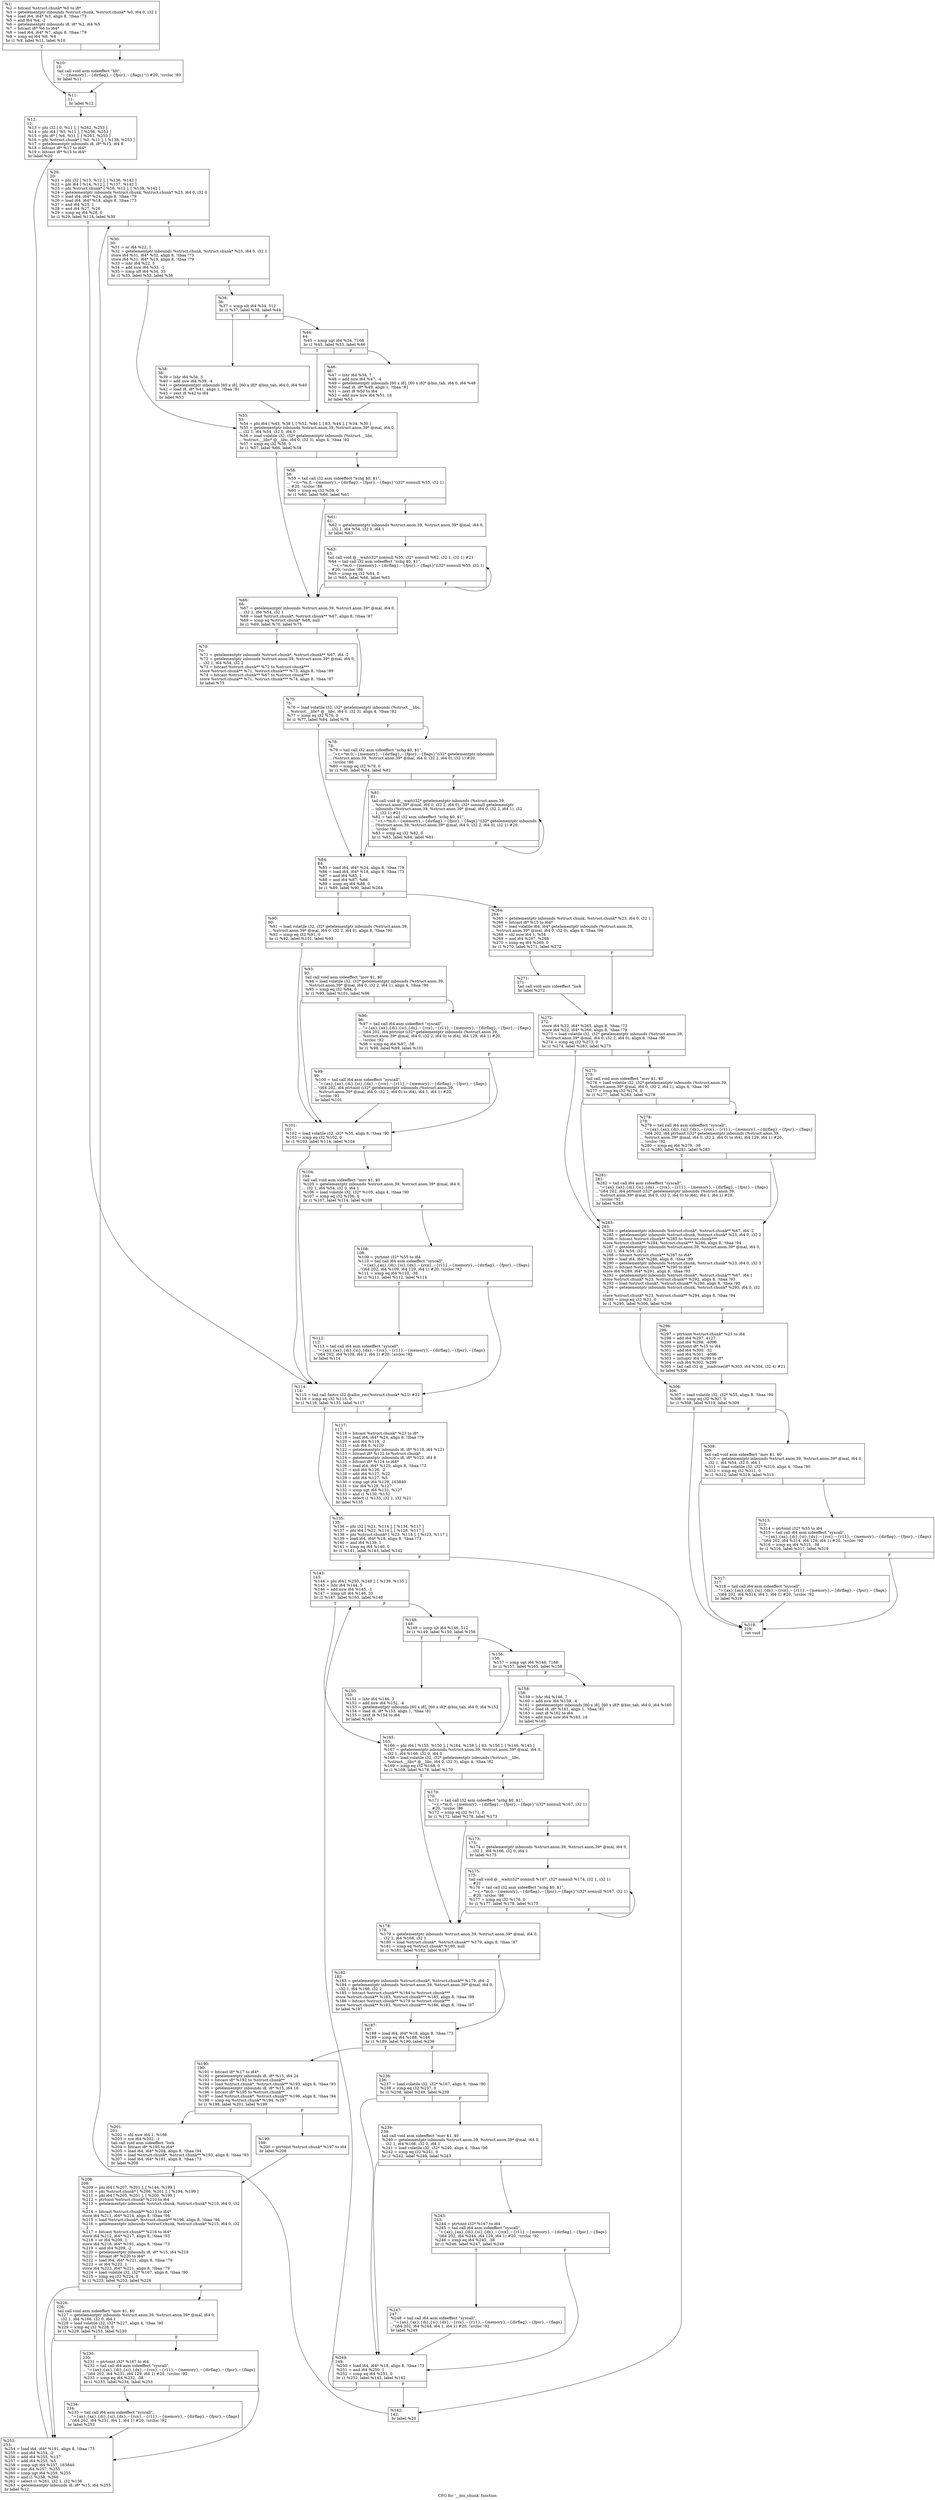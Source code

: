 digraph "CFG for '__bin_chunk' function" {
	label="CFG for '__bin_chunk' function";

	Node0x2290db0 [shape=record,label="{%1:\l  %2 = bitcast %struct.chunk* %0 to i8*\l  %3 = getelementptr inbounds %struct.chunk, %struct.chunk* %0, i64 0, i32 1\l  %4 = load i64, i64* %3, align 8, !tbaa !73\l  %5 = and i64 %4, -2\l  %6 = getelementptr inbounds i8, i8* %2, i64 %5\l  %7 = bitcast i8* %6 to i64*\l  %8 = load i64, i64* %7, align 8, !tbaa !79\l  %9 = icmp eq i64 %8, %4\l  br i1 %9, label %11, label %10\l|{<s0>T|<s1>F}}"];
	Node0x2290db0:s0 -> Node0x2291090;
	Node0x2290db0:s1 -> Node0x2291040;
	Node0x2291040 [shape=record,label="{%10:\l10:                                               \l  tail call void asm sideeffect \"hlt\",\l... \"~\{memory\},~\{dirflag\},~\{fpsr\},~\{flags\}\"() #20, !srcloc !80\l  br label %11\l}"];
	Node0x2291040 -> Node0x2291090;
	Node0x2291090 [shape=record,label="{%11:\l11:                                               \l  br label %12\l}"];
	Node0x2291090 -> Node0x22910e0;
	Node0x22910e0 [shape=record,label="{%12:\l12:                                               \l  %13 = phi i32 [ 0, %11 ], [ %262, %253 ]\l  %14 = phi i64 [ %5, %11 ], [ %256, %253 ]\l  %15 = phi i8* [ %6, %11 ], [ %263, %253 ]\l  %16 = phi %struct.chunk* [ %0, %11 ], [ %138, %253 ]\l  %17 = getelementptr inbounds i8, i8* %15, i64 8\l  %18 = bitcast i8* %17 to i64*\l  %19 = bitcast i8* %15 to i64*\l  br label %20\l}"];
	Node0x22910e0 -> Node0x2291130;
	Node0x2291130 [shape=record,label="{%20:\l20:                                               \l  %21 = phi i32 [ %13, %12 ], [ %136, %142 ]\l  %22 = phi i64 [ %14, %12 ], [ %137, %142 ]\l  %23 = phi %struct.chunk* [ %16, %12 ], [ %138, %142 ]\l  %24 = getelementptr inbounds %struct.chunk, %struct.chunk* %23, i64 0, i32 0\l  %25 = load i64, i64* %24, align 8, !tbaa !79\l  %26 = load i64, i64* %18, align 8, !tbaa !73\l  %27 = and i64 %25, 1\l  %28 = and i64 %27, %26\l  %29 = icmp eq i64 %28, 0\l  br i1 %29, label %114, label %30\l|{<s0>T|<s1>F}}"];
	Node0x2291130:s0 -> Node0x22918b0;
	Node0x2291130:s1 -> Node0x2291180;
	Node0x2291180 [shape=record,label="{%30:\l30:                                               \l  %31 = or i64 %22, 1\l  %32 = getelementptr inbounds %struct.chunk, %struct.chunk* %23, i64 0, i32 1\l  store i64 %31, i64* %32, align 8, !tbaa !73\l  store i64 %31, i64* %19, align 8, !tbaa !79\l  %33 = lshr i64 %22, 5\l  %34 = add nsw i64 %33, -1\l  %35 = icmp ult i64 %34, 33\l  br i1 %35, label %53, label %36\l|{<s0>T|<s1>F}}"];
	Node0x2291180:s0 -> Node0x2291310;
	Node0x2291180:s1 -> Node0x22911d0;
	Node0x22911d0 [shape=record,label="{%36:\l36:                                               \l  %37 = icmp ult i64 %34, 512\l  br i1 %37, label %38, label %44\l|{<s0>T|<s1>F}}"];
	Node0x22911d0:s0 -> Node0x2291220;
	Node0x22911d0:s1 -> Node0x2291270;
	Node0x2291220 [shape=record,label="{%38:\l38:                                               \l  %39 = lshr i64 %34, 3\l  %40 = add nsw i64 %39, -4\l  %41 = getelementptr inbounds [60 x i8], [60 x i8]* @bin_tab, i64 0, i64 %40\l  %42 = load i8, i8* %41, align 1, !tbaa !81\l  %43 = zext i8 %42 to i64\l  br label %53\l}"];
	Node0x2291220 -> Node0x2291310;
	Node0x2291270 [shape=record,label="{%44:\l44:                                               \l  %45 = icmp ugt i64 %34, 7168\l  br i1 %45, label %53, label %46\l|{<s0>T|<s1>F}}"];
	Node0x2291270:s0 -> Node0x2291310;
	Node0x2291270:s1 -> Node0x22912c0;
	Node0x22912c0 [shape=record,label="{%46:\l46:                                               \l  %47 = lshr i64 %34, 7\l  %48 = add nsw i64 %47, -4\l  %49 = getelementptr inbounds [60 x i8], [60 x i8]* @bin_tab, i64 0, i64 %48\l  %50 = load i8, i8* %49, align 1, !tbaa !81\l  %51 = zext i8 %50 to i64\l  %52 = add nuw nsw i64 %51, 16\l  br label %53\l}"];
	Node0x22912c0 -> Node0x2291310;
	Node0x2291310 [shape=record,label="{%53:\l53:                                               \l  %54 = phi i64 [ %43, %38 ], [ %52, %46 ], [ 63, %44 ], [ %34, %30 ]\l  %55 = getelementptr inbounds %struct.anon.39, %struct.anon.39* @mal, i64 0,\l... i32 1, i64 %54, i32 0, i64 0\l  %56 = load volatile i32, i32* getelementptr inbounds (%struct.__libc,\l... %struct.__libc* @__libc, i64 0, i32 3), align 4, !tbaa !82\l  %57 = icmp eq i32 %56, 0\l  br i1 %57, label %66, label %58\l|{<s0>T|<s1>F}}"];
	Node0x2291310:s0 -> Node0x2291450;
	Node0x2291310:s1 -> Node0x2291360;
	Node0x2291360 [shape=record,label="{%58:\l58:                                               \l  %59 = tail call i32 asm sideeffect \"xchg $0, $1\",\l... \"=r,=*m,0,~\{memory\},~\{dirflag\},~\{fpsr\},~\{flags\}\"(i32* nonnull %55, i32 1)\l... #20, !srcloc !86\l  %60 = icmp eq i32 %59, 0\l  br i1 %60, label %66, label %61\l|{<s0>T|<s1>F}}"];
	Node0x2291360:s0 -> Node0x2291450;
	Node0x2291360:s1 -> Node0x22913b0;
	Node0x22913b0 [shape=record,label="{%61:\l61:                                               \l  %62 = getelementptr inbounds %struct.anon.39, %struct.anon.39* @mal, i64 0,\l... i32 1, i64 %54, i32 0, i64 1\l  br label %63\l}"];
	Node0x22913b0 -> Node0x2291400;
	Node0x2291400 [shape=record,label="{%63:\l63:                                               \l  tail call void @__wait(i32* nonnull %55, i32* nonnull %62, i32 1, i32 1) #21\l  %64 = tail call i32 asm sideeffect \"xchg $0, $1\",\l... \"=r,=*m,0,~\{memory\},~\{dirflag\},~\{fpsr\},~\{flags\}\"(i32* nonnull %55, i32 1)\l... #20, !srcloc !86\l  %65 = icmp eq i32 %64, 0\l  br i1 %65, label %66, label %63\l|{<s0>T|<s1>F}}"];
	Node0x2291400:s0 -> Node0x2291450;
	Node0x2291400:s1 -> Node0x2291400;
	Node0x2291450 [shape=record,label="{%66:\l66:                                               \l  %67 = getelementptr inbounds %struct.anon.39, %struct.anon.39* @mal, i64 0,\l... i32 1, i64 %54, i32 1\l  %68 = load %struct.chunk*, %struct.chunk** %67, align 8, !tbaa !87\l  %69 = icmp eq %struct.chunk* %68, null\l  br i1 %69, label %70, label %75\l|{<s0>T|<s1>F}}"];
	Node0x2291450:s0 -> Node0x22914a0;
	Node0x2291450:s1 -> Node0x22914f0;
	Node0x22914a0 [shape=record,label="{%70:\l70:                                               \l  %71 = getelementptr inbounds %struct.chunk*, %struct.chunk** %67, i64 -2\l  %72 = getelementptr inbounds %struct.anon.39, %struct.anon.39* @mal, i64 0,\l... i32 1, i64 %54, i32 2\l  %73 = bitcast %struct.chunk** %72 to %struct.chunk***\l  store %struct.chunk** %71, %struct.chunk*** %73, align 8, !tbaa !89\l  %74 = bitcast %struct.chunk** %67 to %struct.chunk***\l  store %struct.chunk** %71, %struct.chunk*** %74, align 8, !tbaa !87\l  br label %75\l}"];
	Node0x22914a0 -> Node0x22914f0;
	Node0x22914f0 [shape=record,label="{%75:\l75:                                               \l  %76 = load volatile i32, i32* getelementptr inbounds (%struct.__libc,\l... %struct.__libc* @__libc, i64 0, i32 3), align 4, !tbaa !82\l  %77 = icmp eq i32 %76, 0\l  br i1 %77, label %84, label %78\l|{<s0>T|<s1>F}}"];
	Node0x22914f0:s0 -> Node0x22915e0;
	Node0x22914f0:s1 -> Node0x2291540;
	Node0x2291540 [shape=record,label="{%78:\l78:                                               \l  %79 = tail call i32 asm sideeffect \"xchg $0, $1\",\l... \"=r,=*m,0,~\{memory\},~\{dirflag\},~\{fpsr\},~\{flags\}\"(i32* getelementptr inbounds\l... (%struct.anon.39, %struct.anon.39* @mal, i64 0, i32 2, i64 0), i32 1) #20,\l... !srcloc !86\l  %80 = icmp eq i32 %79, 0\l  br i1 %80, label %84, label %81\l|{<s0>T|<s1>F}}"];
	Node0x2291540:s0 -> Node0x22915e0;
	Node0x2291540:s1 -> Node0x2291590;
	Node0x2291590 [shape=record,label="{%81:\l81:                                               \l  tail call void @__wait(i32* getelementptr inbounds (%struct.anon.39,\l... %struct.anon.39* @mal, i64 0, i32 2, i64 0), i32* nonnull getelementptr\l... inbounds (%struct.anon.39, %struct.anon.39* @mal, i64 0, i32 2, i64 1), i32\l... 1, i32 1) #21\l  %82 = tail call i32 asm sideeffect \"xchg $0, $1\",\l... \"=r,=*m,0,~\{memory\},~\{dirflag\},~\{fpsr\},~\{flags\}\"(i32* getelementptr inbounds\l... (%struct.anon.39, %struct.anon.39* @mal, i64 0, i32 2, i64 0), i32 1) #20,\l... !srcloc !86\l  %83 = icmp eq i32 %82, 0\l  br i1 %83, label %84, label %81\l|{<s0>T|<s1>F}}"];
	Node0x2291590:s0 -> Node0x22915e0;
	Node0x2291590:s1 -> Node0x2291590;
	Node0x22915e0 [shape=record,label="{%84:\l84:                                               \l  %85 = load i64, i64* %24, align 8, !tbaa !79\l  %86 = load i64, i64* %18, align 8, !tbaa !73\l  %87 = and i64 %85, 1\l  %88 = and i64 %87, %86\l  %89 = icmp eq i64 %88, 0\l  br i1 %89, label %90, label %264\l|{<s0>T|<s1>F}}"];
	Node0x22915e0:s0 -> Node0x2291630;
	Node0x22915e0:s1 -> Node0x22921c0;
	Node0x2291630 [shape=record,label="{%90:\l90:                                               \l  %91 = load volatile i32, i32* getelementptr inbounds (%struct.anon.39,\l... %struct.anon.39* @mal, i64 0, i32 2, i64 0), align 8, !tbaa !90\l  %92 = icmp eq i32 %91, 0\l  br i1 %92, label %101, label %93\l|{<s0>T|<s1>F}}"];
	Node0x2291630:s0 -> Node0x2291770;
	Node0x2291630:s1 -> Node0x2291680;
	Node0x2291680 [shape=record,label="{%93:\l93:                                               \l  tail call void asm sideeffect \"mov $1, $0 \l  %94 = load volatile i32, i32* getelementptr inbounds (%struct.anon.39,\l... %struct.anon.39* @mal, i64 0, i32 2, i64 1), align 4, !tbaa !90\l  %95 = icmp eq i32 %94, 0\l  br i1 %95, label %101, label %96\l|{<s0>T|<s1>F}}"];
	Node0x2291680:s0 -> Node0x2291770;
	Node0x2291680:s1 -> Node0x22916d0;
	Node0x22916d0 [shape=record,label="{%96:\l96:                                               \l  %97 = tail call i64 asm sideeffect \"syscall\",\l... \"=\{ax\},\{ax\},\{di\},\{si\},\{dx\},~\{rcx\},~\{r11\},~\{memory\},~\{dirflag\},~\{fpsr\},~\{flags\}\l...\"(i64 202, i64 ptrtoint (i32* getelementptr inbounds (%struct.anon.39,\l... %struct.anon.39* @mal, i64 0, i32 2, i64 0) to i64), i64 129, i64 1) #20,\l... !srcloc !92\l  %98 = icmp eq i64 %97, -38\l  br i1 %98, label %99, label %101\l|{<s0>T|<s1>F}}"];
	Node0x22916d0:s0 -> Node0x2291720;
	Node0x22916d0:s1 -> Node0x2291770;
	Node0x2291720 [shape=record,label="{%99:\l99:                                               \l  %100 = tail call i64 asm sideeffect \"syscall\",\l... \"=\{ax\},\{ax\},\{di\},\{si\},\{dx\},~\{rcx\},~\{r11\},~\{memory\},~\{dirflag\},~\{fpsr\},~\{flags\}\l...\"(i64 202, i64 ptrtoint (i32* getelementptr inbounds (%struct.anon.39,\l... %struct.anon.39* @mal, i64 0, i32 2, i64 0) to i64), i64 1, i64 1) #20,\l... !srcloc !92\l  br label %101\l}"];
	Node0x2291720 -> Node0x2291770;
	Node0x2291770 [shape=record,label="{%101:\l101:                                              \l  %102 = load volatile i32, i32* %55, align 8, !tbaa !90\l  %103 = icmp eq i32 %102, 0\l  br i1 %103, label %114, label %104\l|{<s0>T|<s1>F}}"];
	Node0x2291770:s0 -> Node0x22918b0;
	Node0x2291770:s1 -> Node0x22917c0;
	Node0x22917c0 [shape=record,label="{%104:\l104:                                              \l  tail call void asm sideeffect \"mov $1, $0 \l  %105 = getelementptr inbounds %struct.anon.39, %struct.anon.39* @mal, i64 0,\l... i32 1, i64 %54, i32 0, i64 1\l  %106 = load volatile i32, i32* %105, align 4, !tbaa !90\l  %107 = icmp eq i32 %106, 0\l  br i1 %107, label %114, label %108\l|{<s0>T|<s1>F}}"];
	Node0x22917c0:s0 -> Node0x22918b0;
	Node0x22917c0:s1 -> Node0x2291810;
	Node0x2291810 [shape=record,label="{%108:\l108:                                              \l  %109 = ptrtoint i32* %55 to i64\l  %110 = tail call i64 asm sideeffect \"syscall\",\l... \"=\{ax\},\{ax\},\{di\},\{si\},\{dx\},~\{rcx\},~\{r11\},~\{memory\},~\{dirflag\},~\{fpsr\},~\{flags\}\l...\"(i64 202, i64 %109, i64 129, i64 1) #20, !srcloc !92\l  %111 = icmp eq i64 %110, -38\l  br i1 %111, label %112, label %114\l|{<s0>T|<s1>F}}"];
	Node0x2291810:s0 -> Node0x2291860;
	Node0x2291810:s1 -> Node0x22918b0;
	Node0x2291860 [shape=record,label="{%112:\l112:                                              \l  %113 = tail call i64 asm sideeffect \"syscall\",\l... \"=\{ax\},\{ax\},\{di\},\{si\},\{dx\},~\{rcx\},~\{r11\},~\{memory\},~\{dirflag\},~\{fpsr\},~\{flags\}\l...\"(i64 202, i64 %109, i64 1, i64 1) #20, !srcloc !92\l  br label %114\l}"];
	Node0x2291860 -> Node0x22918b0;
	Node0x22918b0 [shape=record,label="{%114:\l114:                                              \l  %115 = tail call fastcc i32 @alloc_rev(%struct.chunk* %23) #22\l  %116 = icmp eq i32 %115, 0\l  br i1 %116, label %135, label %117\l|{<s0>T|<s1>F}}"];
	Node0x22918b0:s0 -> Node0x2291950;
	Node0x22918b0:s1 -> Node0x2291900;
	Node0x2291900 [shape=record,label="{%117:\l117:                                              \l  %118 = bitcast %struct.chunk* %23 to i8*\l  %119 = load i64, i64* %24, align 8, !tbaa !79\l  %120 = and i64 %119, -2\l  %121 = sub i64 0, %120\l  %122 = getelementptr inbounds i8, i8* %118, i64 %121\l  %123 = bitcast i8* %122 to %struct.chunk*\l  %124 = getelementptr inbounds i8, i8* %122, i64 8\l  %125 = bitcast i8* %124 to i64*\l  %126 = load i64, i64* %125, align 8, !tbaa !73\l  %127 = and i64 %126, -2\l  %128 = add i64 %127, %22\l  %129 = add i64 %127, %5\l  %130 = icmp ugt i64 %129, 163840\l  %131 = xor i64 %129, %127\l  %132 = icmp ugt i64 %131, %127\l  %133 = and i1 %130, %132\l  %134 = select i1 %133, i32 1, i32 %21\l  br label %135\l}"];
	Node0x2291900 -> Node0x2291950;
	Node0x2291950 [shape=record,label="{%135:\l135:                                              \l  %136 = phi i32 [ %21, %114 ], [ %134, %117 ]\l  %137 = phi i64 [ %22, %114 ], [ %128, %117 ]\l  %138 = phi %struct.chunk* [ %23, %114 ], [ %123, %117 ]\l  %139 = load i64, i64* %18, align 8, !tbaa !73\l  %140 = and i64 %139, 1\l  %141 = icmp eq i64 %140, 0\l  br i1 %141, label %143, label %142\l|{<s0>T|<s1>F}}"];
	Node0x2291950:s0 -> Node0x22919f0;
	Node0x2291950:s1 -> Node0x22919a0;
	Node0x22919a0 [shape=record,label="{%142:\l142:                                              \l  br label %20\l}"];
	Node0x22919a0 -> Node0x2291130;
	Node0x22919f0 [shape=record,label="{%143:\l143:                                              \l  %144 = phi i64 [ %250, %249 ], [ %139, %135 ]\l  %145 = lshr i64 %144, 5\l  %146 = add nsw i64 %145, -1\l  %147 = icmp ult i64 %146, 33\l  br i1 %147, label %165, label %148\l|{<s0>T|<s1>F}}"];
	Node0x22919f0:s0 -> Node0x2291b80;
	Node0x22919f0:s1 -> Node0x2291a40;
	Node0x2291a40 [shape=record,label="{%148:\l148:                                              \l  %149 = icmp ult i64 %146, 512\l  br i1 %149, label %150, label %156\l|{<s0>T|<s1>F}}"];
	Node0x2291a40:s0 -> Node0x2291a90;
	Node0x2291a40:s1 -> Node0x2291ae0;
	Node0x2291a90 [shape=record,label="{%150:\l150:                                              \l  %151 = lshr i64 %146, 3\l  %152 = add nsw i64 %151, -4\l  %153 = getelementptr inbounds [60 x i8], [60 x i8]* @bin_tab, i64 0, i64 %152\l  %154 = load i8, i8* %153, align 1, !tbaa !81\l  %155 = zext i8 %154 to i64\l  br label %165\l}"];
	Node0x2291a90 -> Node0x2291b80;
	Node0x2291ae0 [shape=record,label="{%156:\l156:                                              \l  %157 = icmp ugt i64 %146, 7168\l  br i1 %157, label %165, label %158\l|{<s0>T|<s1>F}}"];
	Node0x2291ae0:s0 -> Node0x2291b80;
	Node0x2291ae0:s1 -> Node0x2291b30;
	Node0x2291b30 [shape=record,label="{%158:\l158:                                              \l  %159 = lshr i64 %146, 7\l  %160 = add nsw i64 %159, -4\l  %161 = getelementptr inbounds [60 x i8], [60 x i8]* @bin_tab, i64 0, i64 %160\l  %162 = load i8, i8* %161, align 1, !tbaa !81\l  %163 = zext i8 %162 to i64\l  %164 = add nuw nsw i64 %163, 16\l  br label %165\l}"];
	Node0x2291b30 -> Node0x2291b80;
	Node0x2291b80 [shape=record,label="{%165:\l165:                                              \l  %166 = phi i64 [ %155, %150 ], [ %164, %158 ], [ 63, %156 ], [ %146, %143 ]\l  %167 = getelementptr inbounds %struct.anon.39, %struct.anon.39* @mal, i64 0,\l... i32 1, i64 %166, i32 0, i64 0\l  %168 = load volatile i32, i32* getelementptr inbounds (%struct.__libc,\l... %struct.__libc* @__libc, i64 0, i32 3), align 4, !tbaa !82\l  %169 = icmp eq i32 %168, 0\l  br i1 %169, label %178, label %170\l|{<s0>T|<s1>F}}"];
	Node0x2291b80:s0 -> Node0x2291cc0;
	Node0x2291b80:s1 -> Node0x2291bd0;
	Node0x2291bd0 [shape=record,label="{%170:\l170:                                              \l  %171 = tail call i32 asm sideeffect \"xchg $0, $1\",\l... \"=r,=*m,0,~\{memory\},~\{dirflag\},~\{fpsr\},~\{flags\}\"(i32* nonnull %167, i32 1)\l... #20, !srcloc !86\l  %172 = icmp eq i32 %171, 0\l  br i1 %172, label %178, label %173\l|{<s0>T|<s1>F}}"];
	Node0x2291bd0:s0 -> Node0x2291cc0;
	Node0x2291bd0:s1 -> Node0x2291c20;
	Node0x2291c20 [shape=record,label="{%173:\l173:                                              \l  %174 = getelementptr inbounds %struct.anon.39, %struct.anon.39* @mal, i64 0,\l... i32 1, i64 %166, i32 0, i64 1\l  br label %175\l}"];
	Node0x2291c20 -> Node0x2291c70;
	Node0x2291c70 [shape=record,label="{%175:\l175:                                              \l  tail call void @__wait(i32* nonnull %167, i32* nonnull %174, i32 1, i32 1)\l... #21\l  %176 = tail call i32 asm sideeffect \"xchg $0, $1\",\l... \"=r,=*m,0,~\{memory\},~\{dirflag\},~\{fpsr\},~\{flags\}\"(i32* nonnull %167, i32 1)\l... #20, !srcloc !86\l  %177 = icmp eq i32 %176, 0\l  br i1 %177, label %178, label %175\l|{<s0>T|<s1>F}}"];
	Node0x2291c70:s0 -> Node0x2291cc0;
	Node0x2291c70:s1 -> Node0x2291c70;
	Node0x2291cc0 [shape=record,label="{%178:\l178:                                              \l  %179 = getelementptr inbounds %struct.anon.39, %struct.anon.39* @mal, i64 0,\l... i32 1, i64 %166, i32 1\l  %180 = load %struct.chunk*, %struct.chunk** %179, align 8, !tbaa !87\l  %181 = icmp eq %struct.chunk* %180, null\l  br i1 %181, label %182, label %187\l|{<s0>T|<s1>F}}"];
	Node0x2291cc0:s0 -> Node0x2291d10;
	Node0x2291cc0:s1 -> Node0x2291d60;
	Node0x2291d10 [shape=record,label="{%182:\l182:                                              \l  %183 = getelementptr inbounds %struct.chunk*, %struct.chunk** %179, i64 -2\l  %184 = getelementptr inbounds %struct.anon.39, %struct.anon.39* @mal, i64 0,\l... i32 1, i64 %166, i32 2\l  %185 = bitcast %struct.chunk** %184 to %struct.chunk***\l  store %struct.chunk** %183, %struct.chunk*** %185, align 8, !tbaa !89\l  %186 = bitcast %struct.chunk** %179 to %struct.chunk***\l  store %struct.chunk** %183, %struct.chunk*** %186, align 8, !tbaa !87\l  br label %187\l}"];
	Node0x2291d10 -> Node0x2291d60;
	Node0x2291d60 [shape=record,label="{%187:\l187:                                              \l  %188 = load i64, i64* %18, align 8, !tbaa !73\l  %189 = icmp eq i64 %188, %144\l  br i1 %189, label %190, label %236\l|{<s0>T|<s1>F}}"];
	Node0x2291d60:s0 -> Node0x2291db0;
	Node0x2291d60:s1 -> Node0x2291fe0;
	Node0x2291db0 [shape=record,label="{%190:\l190:                                              \l  %191 = bitcast i8* %17 to i64*\l  %192 = getelementptr inbounds i8, i8* %15, i64 24\l  %193 = bitcast i8* %192 to %struct.chunk**\l  %194 = load %struct.chunk*, %struct.chunk** %193, align 8, !tbaa !93\l  %195 = getelementptr inbounds i8, i8* %15, i64 16\l  %196 = bitcast i8* %195 to %struct.chunk**\l  %197 = load %struct.chunk*, %struct.chunk** %196, align 8, !tbaa !94\l  %198 = icmp eq %struct.chunk* %194, %197\l  br i1 %198, label %201, label %199\l|{<s0>T|<s1>F}}"];
	Node0x2291db0:s0 -> Node0x2291e50;
	Node0x2291db0:s1 -> Node0x2291e00;
	Node0x2291e00 [shape=record,label="{%199:\l199:                                              \l  %200 = ptrtoint %struct.chunk* %197 to i64\l  br label %208\l}"];
	Node0x2291e00 -> Node0x2291ea0;
	Node0x2291e50 [shape=record,label="{%201:\l201:                                              \l  %202 = shl nuw i64 1, %166\l  %203 = xor i64 %202, -1\l  tail call void asm sideeffect \"lock \l  %204 = bitcast i8* %195 to i64*\l  %205 = load i64, i64* %204, align 8, !tbaa !94\l  %206 = load %struct.chunk*, %struct.chunk** %193, align 8, !tbaa !93\l  %207 = load i64, i64* %191, align 8, !tbaa !73\l  br label %208\l}"];
	Node0x2291e50 -> Node0x2291ea0;
	Node0x2291ea0 [shape=record,label="{%208:\l208:                                              \l  %209 = phi i64 [ %207, %201 ], [ %144, %199 ]\l  %210 = phi %struct.chunk* [ %206, %201 ], [ %194, %199 ]\l  %211 = phi i64 [ %205, %201 ], [ %200, %199 ]\l  %212 = ptrtoint %struct.chunk* %210 to i64\l  %213 = getelementptr inbounds %struct.chunk, %struct.chunk* %210, i64 0, i32\l... 2\l  %214 = bitcast %struct.chunk** %213 to i64*\l  store i64 %211, i64* %214, align 8, !tbaa !94\l  %215 = load %struct.chunk*, %struct.chunk** %196, align 8, !tbaa !94\l  %216 = getelementptr inbounds %struct.chunk, %struct.chunk* %215, i64 0, i32\l... 3\l  %217 = bitcast %struct.chunk** %216 to i64*\l  store i64 %212, i64* %217, align 8, !tbaa !93\l  %218 = or i64 %209, 1\l  store i64 %218, i64* %191, align 8, !tbaa !73\l  %219 = and i64 %209, -2\l  %220 = getelementptr inbounds i8, i8* %15, i64 %219\l  %221 = bitcast i8* %220 to i64*\l  %222 = load i64, i64* %221, align 8, !tbaa !79\l  %223 = or i64 %222, 1\l  store i64 %223, i64* %221, align 8, !tbaa !79\l  %224 = load volatile i32, i32* %167, align 8, !tbaa !90\l  %225 = icmp eq i32 %224, 0\l  br i1 %225, label %253, label %226\l|{<s0>T|<s1>F}}"];
	Node0x2291ea0:s0 -> Node0x2292170;
	Node0x2291ea0:s1 -> Node0x2291ef0;
	Node0x2291ef0 [shape=record,label="{%226:\l226:                                              \l  tail call void asm sideeffect \"mov $1, $0 \l  %227 = getelementptr inbounds %struct.anon.39, %struct.anon.39* @mal, i64 0,\l... i32 1, i64 %166, i32 0, i64 1\l  %228 = load volatile i32, i32* %227, align 4, !tbaa !90\l  %229 = icmp eq i32 %228, 0\l  br i1 %229, label %253, label %230\l|{<s0>T|<s1>F}}"];
	Node0x2291ef0:s0 -> Node0x2292170;
	Node0x2291ef0:s1 -> Node0x2291f40;
	Node0x2291f40 [shape=record,label="{%230:\l230:                                              \l  %231 = ptrtoint i32* %167 to i64\l  %232 = tail call i64 asm sideeffect \"syscall\",\l... \"=\{ax\},\{ax\},\{di\},\{si\},\{dx\},~\{rcx\},~\{r11\},~\{memory\},~\{dirflag\},~\{fpsr\},~\{flags\}\l...\"(i64 202, i64 %231, i64 129, i64 1) #20, !srcloc !92\l  %233 = icmp eq i64 %232, -38\l  br i1 %233, label %234, label %253\l|{<s0>T|<s1>F}}"];
	Node0x2291f40:s0 -> Node0x2291f90;
	Node0x2291f40:s1 -> Node0x2292170;
	Node0x2291f90 [shape=record,label="{%234:\l234:                                              \l  %235 = tail call i64 asm sideeffect \"syscall\",\l... \"=\{ax\},\{ax\},\{di\},\{si\},\{dx\},~\{rcx\},~\{r11\},~\{memory\},~\{dirflag\},~\{fpsr\},~\{flags\}\l...\"(i64 202, i64 %231, i64 1, i64 1) #20, !srcloc !92\l  br label %253\l}"];
	Node0x2291f90 -> Node0x2292170;
	Node0x2291fe0 [shape=record,label="{%236:\l236:                                              \l  %237 = load volatile i32, i32* %167, align 8, !tbaa !90\l  %238 = icmp eq i32 %237, 0\l  br i1 %238, label %249, label %239\l|{<s0>T|<s1>F}}"];
	Node0x2291fe0:s0 -> Node0x2292120;
	Node0x2291fe0:s1 -> Node0x2292030;
	Node0x2292030 [shape=record,label="{%239:\l239:                                              \l  tail call void asm sideeffect \"mov $1, $0 \l  %240 = getelementptr inbounds %struct.anon.39, %struct.anon.39* @mal, i64 0,\l... i32 1, i64 %166, i32 0, i64 1\l  %241 = load volatile i32, i32* %240, align 4, !tbaa !90\l  %242 = icmp eq i32 %241, 0\l  br i1 %242, label %249, label %243\l|{<s0>T|<s1>F}}"];
	Node0x2292030:s0 -> Node0x2292120;
	Node0x2292030:s1 -> Node0x2292080;
	Node0x2292080 [shape=record,label="{%243:\l243:                                              \l  %244 = ptrtoint i32* %167 to i64\l  %245 = tail call i64 asm sideeffect \"syscall\",\l... \"=\{ax\},\{ax\},\{di\},\{si\},\{dx\},~\{rcx\},~\{r11\},~\{memory\},~\{dirflag\},~\{fpsr\},~\{flags\}\l...\"(i64 202, i64 %244, i64 129, i64 1) #20, !srcloc !92\l  %246 = icmp eq i64 %245, -38\l  br i1 %246, label %247, label %249\l|{<s0>T|<s1>F}}"];
	Node0x2292080:s0 -> Node0x22920d0;
	Node0x2292080:s1 -> Node0x2292120;
	Node0x22920d0 [shape=record,label="{%247:\l247:                                              \l  %248 = tail call i64 asm sideeffect \"syscall\",\l... \"=\{ax\},\{ax\},\{di\},\{si\},\{dx\},~\{rcx\},~\{r11\},~\{memory\},~\{dirflag\},~\{fpsr\},~\{flags\}\l...\"(i64 202, i64 %244, i64 1, i64 1) #20, !srcloc !92\l  br label %249\l}"];
	Node0x22920d0 -> Node0x2292120;
	Node0x2292120 [shape=record,label="{%249:\l249:                                              \l  %250 = load i64, i64* %18, align 8, !tbaa !73\l  %251 = and i64 %250, 1\l  %252 = icmp eq i64 %251, 0\l  br i1 %252, label %143, label %142\l|{<s0>T|<s1>F}}"];
	Node0x2292120:s0 -> Node0x22919f0;
	Node0x2292120:s1 -> Node0x22919a0;
	Node0x2292170 [shape=record,label="{%253:\l253:                                              \l  %254 = load i64, i64* %191, align 8, !tbaa !73\l  %255 = and i64 %254, -2\l  %256 = add i64 %255, %137\l  %257 = add i64 %255, %5\l  %258 = icmp ugt i64 %257, 163840\l  %259 = xor i64 %257, %255\l  %260 = icmp ugt i64 %259, %255\l  %261 = and i1 %258, %260\l  %262 = select i1 %261, i32 1, i32 %136\l  %263 = getelementptr inbounds i8, i8* %15, i64 %255\l  br label %12\l}"];
	Node0x2292170 -> Node0x22910e0;
	Node0x22921c0 [shape=record,label="{%264:\l264:                                              \l  %265 = getelementptr inbounds %struct.chunk, %struct.chunk* %23, i64 0, i32 1\l  %266 = bitcast i8* %15 to i64*\l  %267 = load volatile i64, i64* getelementptr inbounds (%struct.anon.39,\l... %struct.anon.39* @mal, i64 0, i32 0), align 8, !tbaa !96\l  %268 = shl nuw i64 1, %54\l  %269 = and i64 %267, %268\l  %270 = icmp eq i64 %269, 0\l  br i1 %270, label %271, label %272\l|{<s0>T|<s1>F}}"];
	Node0x22921c0:s0 -> Node0x2292210;
	Node0x22921c0:s1 -> Node0x2292260;
	Node0x2292210 [shape=record,label="{%271:\l271:                                              \l  tail call void asm sideeffect \"lock \l  br label %272\l}"];
	Node0x2292210 -> Node0x2292260;
	Node0x2292260 [shape=record,label="{%272:\l272:                                              \l  store i64 %22, i64* %265, align 8, !tbaa !73\l  store i64 %22, i64* %266, align 8, !tbaa !79\l  %273 = load volatile i32, i32* getelementptr inbounds (%struct.anon.39,\l... %struct.anon.39* @mal, i64 0, i32 2, i64 0), align 8, !tbaa !90\l  %274 = icmp eq i32 %273, 0\l  br i1 %274, label %283, label %275\l|{<s0>T|<s1>F}}"];
	Node0x2292260:s0 -> Node0x22923a0;
	Node0x2292260:s1 -> Node0x22922b0;
	Node0x22922b0 [shape=record,label="{%275:\l275:                                              \l  tail call void asm sideeffect \"mov $1, $0 \l  %276 = load volatile i32, i32* getelementptr inbounds (%struct.anon.39,\l... %struct.anon.39* @mal, i64 0, i32 2, i64 1), align 4, !tbaa !90\l  %277 = icmp eq i32 %276, 0\l  br i1 %277, label %283, label %278\l|{<s0>T|<s1>F}}"];
	Node0x22922b0:s0 -> Node0x22923a0;
	Node0x22922b0:s1 -> Node0x2292300;
	Node0x2292300 [shape=record,label="{%278:\l278:                                              \l  %279 = tail call i64 asm sideeffect \"syscall\",\l... \"=\{ax\},\{ax\},\{di\},\{si\},\{dx\},~\{rcx\},~\{r11\},~\{memory\},~\{dirflag\},~\{fpsr\},~\{flags\}\l...\"(i64 202, i64 ptrtoint (i32* getelementptr inbounds (%struct.anon.39,\l... %struct.anon.39* @mal, i64 0, i32 2, i64 0) to i64), i64 129, i64 1) #20,\l... !srcloc !92\l  %280 = icmp eq i64 %279, -38\l  br i1 %280, label %281, label %283\l|{<s0>T|<s1>F}}"];
	Node0x2292300:s0 -> Node0x2292350;
	Node0x2292300:s1 -> Node0x22923a0;
	Node0x2292350 [shape=record,label="{%281:\l281:                                              \l  %282 = tail call i64 asm sideeffect \"syscall\",\l... \"=\{ax\},\{ax\},\{di\},\{si\},\{dx\},~\{rcx\},~\{r11\},~\{memory\},~\{dirflag\},~\{fpsr\},~\{flags\}\l...\"(i64 202, i64 ptrtoint (i32* getelementptr inbounds (%struct.anon.39,\l... %struct.anon.39* @mal, i64 0, i32 2, i64 0) to i64), i64 1, i64 1) #20,\l... !srcloc !92\l  br label %283\l}"];
	Node0x2292350 -> Node0x22923a0;
	Node0x22923a0 [shape=record,label="{%283:\l283:                                              \l  %284 = getelementptr inbounds %struct.chunk*, %struct.chunk** %67, i64 -2\l  %285 = getelementptr inbounds %struct.chunk, %struct.chunk* %23, i64 0, i32 2\l  %286 = bitcast %struct.chunk** %285 to %struct.chunk***\l  store %struct.chunk** %284, %struct.chunk*** %286, align 8, !tbaa !94\l  %287 = getelementptr inbounds %struct.anon.39, %struct.anon.39* @mal, i64 0,\l... i32 1, i64 %54, i32 2\l  %288 = bitcast %struct.chunk** %287 to i64*\l  %289 = load i64, i64* %288, align 8, !tbaa !89\l  %290 = getelementptr inbounds %struct.chunk, %struct.chunk* %23, i64 0, i32 3\l  %291 = bitcast %struct.chunk** %290 to i64*\l  store i64 %289, i64* %291, align 8, !tbaa !93\l  %292 = getelementptr inbounds %struct.chunk*, %struct.chunk** %67, i64 1\l  store %struct.chunk* %23, %struct.chunk** %292, align 8, !tbaa !93\l  %293 = load %struct.chunk*, %struct.chunk** %290, align 8, !tbaa !93\l  %294 = getelementptr inbounds %struct.chunk, %struct.chunk* %293, i64 0, i32\l... 2\l  store %struct.chunk* %23, %struct.chunk** %294, align 8, !tbaa !94\l  %295 = icmp eq i32 %21, 0\l  br i1 %295, label %306, label %296\l|{<s0>T|<s1>F}}"];
	Node0x22923a0:s0 -> Node0x2292440;
	Node0x22923a0:s1 -> Node0x22923f0;
	Node0x22923f0 [shape=record,label="{%296:\l296:                                              \l  %297 = ptrtoint %struct.chunk* %23 to i64\l  %298 = add i64 %297, 4127\l  %299 = and i64 %298, -4096\l  %300 = ptrtoint i8* %15 to i64\l  %301 = add i64 %300, -32\l  %302 = and i64 %301, -4096\l  %303 = inttoptr i64 %299 to i8*\l  %304 = sub i64 %302, %299\l  %305 = tail call i32 @__madvise(i8* %303, i64 %304, i32 4) #21\l  br label %306\l}"];
	Node0x22923f0 -> Node0x2292440;
	Node0x2292440 [shape=record,label="{%306:\l306:                                              \l  %307 = load volatile i32, i32* %55, align 8, !tbaa !90\l  %308 = icmp eq i32 %307, 0\l  br i1 %308, label %319, label %309\l|{<s0>T|<s1>F}}"];
	Node0x2292440:s0 -> Node0x2292580;
	Node0x2292440:s1 -> Node0x2292490;
	Node0x2292490 [shape=record,label="{%309:\l309:                                              \l  tail call void asm sideeffect \"mov $1, $0 \l  %310 = getelementptr inbounds %struct.anon.39, %struct.anon.39* @mal, i64 0,\l... i32 1, i64 %54, i32 0, i64 1\l  %311 = load volatile i32, i32* %310, align 4, !tbaa !90\l  %312 = icmp eq i32 %311, 0\l  br i1 %312, label %319, label %313\l|{<s0>T|<s1>F}}"];
	Node0x2292490:s0 -> Node0x2292580;
	Node0x2292490:s1 -> Node0x22924e0;
	Node0x22924e0 [shape=record,label="{%313:\l313:                                              \l  %314 = ptrtoint i32* %55 to i64\l  %315 = tail call i64 asm sideeffect \"syscall\",\l... \"=\{ax\},\{ax\},\{di\},\{si\},\{dx\},~\{rcx\},~\{r11\},~\{memory\},~\{dirflag\},~\{fpsr\},~\{flags\}\l...\"(i64 202, i64 %314, i64 129, i64 1) #20, !srcloc !92\l  %316 = icmp eq i64 %315, -38\l  br i1 %316, label %317, label %319\l|{<s0>T|<s1>F}}"];
	Node0x22924e0:s0 -> Node0x2292530;
	Node0x22924e0:s1 -> Node0x2292580;
	Node0x2292530 [shape=record,label="{%317:\l317:                                              \l  %318 = tail call i64 asm sideeffect \"syscall\",\l... \"=\{ax\},\{ax\},\{di\},\{si\},\{dx\},~\{rcx\},~\{r11\},~\{memory\},~\{dirflag\},~\{fpsr\},~\{flags\}\l...\"(i64 202, i64 %314, i64 1, i64 1) #20, !srcloc !92\l  br label %319\l}"];
	Node0x2292530 -> Node0x2292580;
	Node0x2292580 [shape=record,label="{%319:\l319:                                              \l  ret void\l}"];
}
